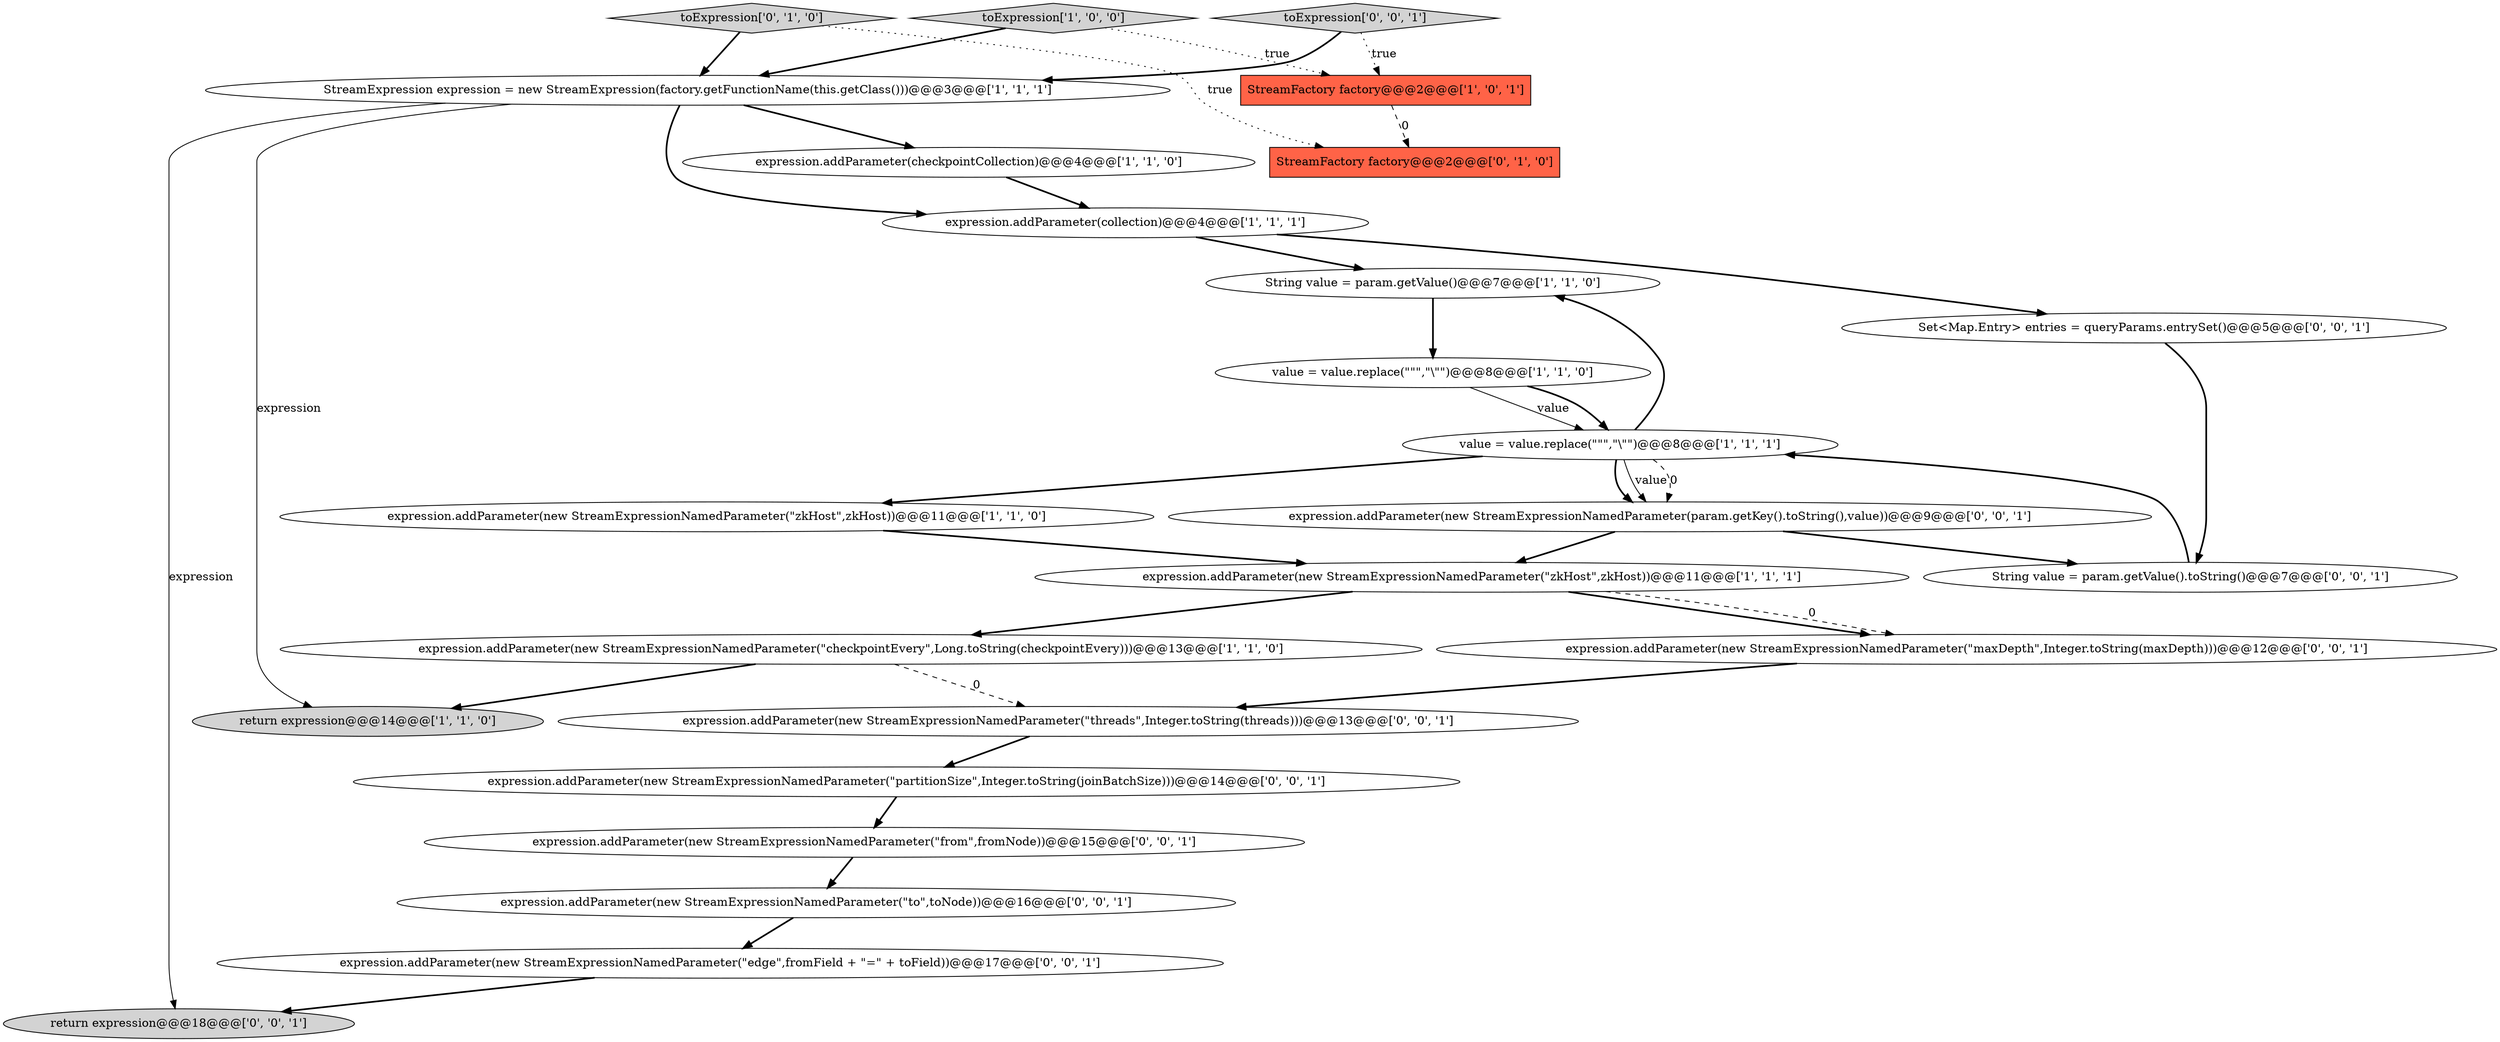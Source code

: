 digraph {
13 [style = filled, label = "toExpression['0', '1', '0']", fillcolor = lightgray, shape = diamond image = "AAA0AAABBB2BBB"];
8 [style = filled, label = "toExpression['1', '0', '0']", fillcolor = lightgray, shape = diamond image = "AAA0AAABBB1BBB"];
3 [style = filled, label = "expression.addParameter(new StreamExpressionNamedParameter(\"checkpointEvery\",Long.toString(checkpointEvery)))@@@13@@@['1', '1', '0']", fillcolor = white, shape = ellipse image = "AAA0AAABBB1BBB"];
6 [style = filled, label = "StreamFactory factory@@@2@@@['1', '0', '1']", fillcolor = tomato, shape = box image = "AAA0AAABBB1BBB"];
15 [style = filled, label = "String value = param.getValue().toString()@@@7@@@['0', '0', '1']", fillcolor = white, shape = ellipse image = "AAA0AAABBB3BBB"];
10 [style = filled, label = "value = value.replace(\"\"\",\"\\\"\")@@@8@@@['1', '1', '1']", fillcolor = white, shape = ellipse image = "AAA0AAABBB1BBB"];
18 [style = filled, label = "toExpression['0', '0', '1']", fillcolor = lightgray, shape = diamond image = "AAA0AAABBB3BBB"];
24 [style = filled, label = "expression.addParameter(new StreamExpressionNamedParameter(\"partitionSize\",Integer.toString(joinBatchSize)))@@@14@@@['0', '0', '1']", fillcolor = white, shape = ellipse image = "AAA0AAABBB3BBB"];
16 [style = filled, label = "expression.addParameter(new StreamExpressionNamedParameter(\"to\",toNode))@@@16@@@['0', '0', '1']", fillcolor = white, shape = ellipse image = "AAA0AAABBB3BBB"];
17 [style = filled, label = "return expression@@@18@@@['0', '0', '1']", fillcolor = lightgray, shape = ellipse image = "AAA0AAABBB3BBB"];
14 [style = filled, label = "expression.addParameter(new StreamExpressionNamedParameter(\"threads\",Integer.toString(threads)))@@@13@@@['0', '0', '1']", fillcolor = white, shape = ellipse image = "AAA0AAABBB3BBB"];
21 [style = filled, label = "expression.addParameter(new StreamExpressionNamedParameter(\"maxDepth\",Integer.toString(maxDepth)))@@@12@@@['0', '0', '1']", fillcolor = white, shape = ellipse image = "AAA0AAABBB3BBB"];
12 [style = filled, label = "StreamFactory factory@@@2@@@['0', '1', '0']", fillcolor = tomato, shape = box image = "AAA1AAABBB2BBB"];
7 [style = filled, label = "expression.addParameter(new StreamExpressionNamedParameter(\"zkHost\",zkHost))@@@11@@@['1', '1', '0']", fillcolor = white, shape = ellipse image = "AAA0AAABBB1BBB"];
4 [style = filled, label = "StreamExpression expression = new StreamExpression(factory.getFunctionName(this.getClass()))@@@3@@@['1', '1', '1']", fillcolor = white, shape = ellipse image = "AAA0AAABBB1BBB"];
1 [style = filled, label = "expression.addParameter(checkpointCollection)@@@4@@@['1', '1', '0']", fillcolor = white, shape = ellipse image = "AAA0AAABBB1BBB"];
9 [style = filled, label = "expression.addParameter(collection)@@@4@@@['1', '1', '1']", fillcolor = white, shape = ellipse image = "AAA0AAABBB1BBB"];
2 [style = filled, label = "String value = param.getValue()@@@7@@@['1', '1', '0']", fillcolor = white, shape = ellipse image = "AAA0AAABBB1BBB"];
0 [style = filled, label = "value = value.replace(\"\"\",\"\\\"\")@@@8@@@['1', '1', '0']", fillcolor = white, shape = ellipse image = "AAA0AAABBB1BBB"];
19 [style = filled, label = "expression.addParameter(new StreamExpressionNamedParameter(\"from\",fromNode))@@@15@@@['0', '0', '1']", fillcolor = white, shape = ellipse image = "AAA0AAABBB3BBB"];
20 [style = filled, label = "expression.addParameter(new StreamExpressionNamedParameter(\"edge\",fromField + \"=\" + toField))@@@17@@@['0', '0', '1']", fillcolor = white, shape = ellipse image = "AAA0AAABBB3BBB"];
11 [style = filled, label = "return expression@@@14@@@['1', '1', '0']", fillcolor = lightgray, shape = ellipse image = "AAA0AAABBB1BBB"];
5 [style = filled, label = "expression.addParameter(new StreamExpressionNamedParameter(\"zkHost\",zkHost))@@@11@@@['1', '1', '1']", fillcolor = white, shape = ellipse image = "AAA0AAABBB1BBB"];
22 [style = filled, label = "expression.addParameter(new StreamExpressionNamedParameter(param.getKey().toString(),value))@@@9@@@['0', '0', '1']", fillcolor = white, shape = ellipse image = "AAA0AAABBB3BBB"];
23 [style = filled, label = "Set<Map.Entry> entries = queryParams.entrySet()@@@5@@@['0', '0', '1']", fillcolor = white, shape = ellipse image = "AAA0AAABBB3BBB"];
4->11 [style = solid, label="expression"];
0->10 [style = solid, label="value"];
22->5 [style = bold, label=""];
21->14 [style = bold, label=""];
3->11 [style = bold, label=""];
23->15 [style = bold, label=""];
1->9 [style = bold, label=""];
10->2 [style = bold, label=""];
13->4 [style = bold, label=""];
8->4 [style = bold, label=""];
4->17 [style = solid, label="expression"];
8->6 [style = dotted, label="true"];
9->2 [style = bold, label=""];
3->14 [style = dashed, label="0"];
14->24 [style = bold, label=""];
22->15 [style = bold, label=""];
4->1 [style = bold, label=""];
0->10 [style = bold, label=""];
19->16 [style = bold, label=""];
18->6 [style = dotted, label="true"];
10->22 [style = bold, label=""];
6->12 [style = dashed, label="0"];
10->7 [style = bold, label=""];
10->22 [style = solid, label="value"];
5->21 [style = bold, label=""];
4->9 [style = bold, label=""];
5->21 [style = dashed, label="0"];
7->5 [style = bold, label=""];
16->20 [style = bold, label=""];
20->17 [style = bold, label=""];
9->23 [style = bold, label=""];
2->0 [style = bold, label=""];
24->19 [style = bold, label=""];
5->3 [style = bold, label=""];
13->12 [style = dotted, label="true"];
10->22 [style = dashed, label="0"];
15->10 [style = bold, label=""];
18->4 [style = bold, label=""];
}
